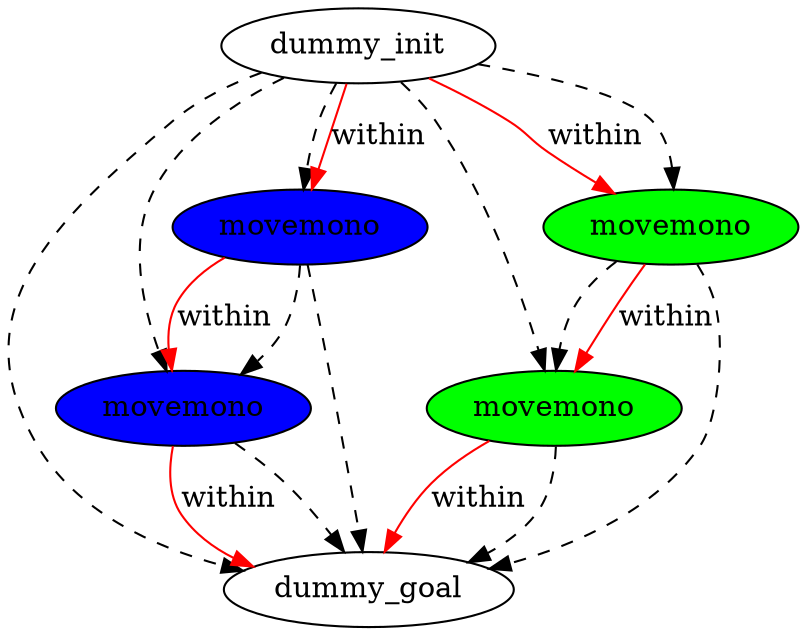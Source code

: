 digraph {
	"41d2a6e9-6cb8-5bd4-4960-35f27ec87a51" [label=dummy_init fillcolor=white style=filled]
	"ece91846-c2e1-4502-3036-0f505322ee8f" [label=dummy_goal fillcolor=white style=filled]
	"5ab3f581-f026-45a4-a83e-64c0c9b0088a" [label=movemono fillcolor=green style=filled]
	"b942c182-b897-5e3d-b0a3-b320cfffdd05" [label=movemono fillcolor=blue style=filled]
	"2ca9ff8f-ca89-4a53-477e-23423081bb69" [label=movemono fillcolor=blue style=filled]
	"4ded94f4-9355-58ed-b833-b633c39dff73" [label=movemono fillcolor=green style=filled]
	"41d2a6e9-6cb8-5bd4-4960-35f27ec87a51" -> "5ab3f581-f026-45a4-a83e-64c0c9b0088a" [color=black style=dashed]
	"41d2a6e9-6cb8-5bd4-4960-35f27ec87a51" -> "b942c182-b897-5e3d-b0a3-b320cfffdd05" [color=black style=dashed]
	"41d2a6e9-6cb8-5bd4-4960-35f27ec87a51" -> "2ca9ff8f-ca89-4a53-477e-23423081bb69" [color=black style=dashed]
	"4ded94f4-9355-58ed-b833-b633c39dff73" -> "ece91846-c2e1-4502-3036-0f505322ee8f" [color=black style=dashed]
	"2ca9ff8f-ca89-4a53-477e-23423081bb69" -> "b942c182-b897-5e3d-b0a3-b320cfffdd05" [color=black style=dashed]
	"2ca9ff8f-ca89-4a53-477e-23423081bb69" -> "ece91846-c2e1-4502-3036-0f505322ee8f" [color=black style=dashed]
	"41d2a6e9-6cb8-5bd4-4960-35f27ec87a51" -> "4ded94f4-9355-58ed-b833-b633c39dff73" [color=black style=dashed]
	"4ded94f4-9355-58ed-b833-b633c39dff73" -> "5ab3f581-f026-45a4-a83e-64c0c9b0088a" [color=black style=dashed]
	"5ab3f581-f026-45a4-a83e-64c0c9b0088a" -> "ece91846-c2e1-4502-3036-0f505322ee8f" [color=black style=dashed]
	"41d2a6e9-6cb8-5bd4-4960-35f27ec87a51" -> "ece91846-c2e1-4502-3036-0f505322ee8f" [color=black style=dashed]
	"b942c182-b897-5e3d-b0a3-b320cfffdd05" -> "ece91846-c2e1-4502-3036-0f505322ee8f" [color=black style=dashed]
	"4ded94f4-9355-58ed-b833-b633c39dff73" -> "5ab3f581-f026-45a4-a83e-64c0c9b0088a" [label=within color=red]
	"5ab3f581-f026-45a4-a83e-64c0c9b0088a" -> "ece91846-c2e1-4502-3036-0f505322ee8f" [label=within color=red]
	"41d2a6e9-6cb8-5bd4-4960-35f27ec87a51" -> "4ded94f4-9355-58ed-b833-b633c39dff73" [label=within color=red]
	"2ca9ff8f-ca89-4a53-477e-23423081bb69" -> "b942c182-b897-5e3d-b0a3-b320cfffdd05" [label=within color=red]
	"41d2a6e9-6cb8-5bd4-4960-35f27ec87a51" -> "2ca9ff8f-ca89-4a53-477e-23423081bb69" [label=within color=red]
	"b942c182-b897-5e3d-b0a3-b320cfffdd05" -> "ece91846-c2e1-4502-3036-0f505322ee8f" [label=within color=red]
}
